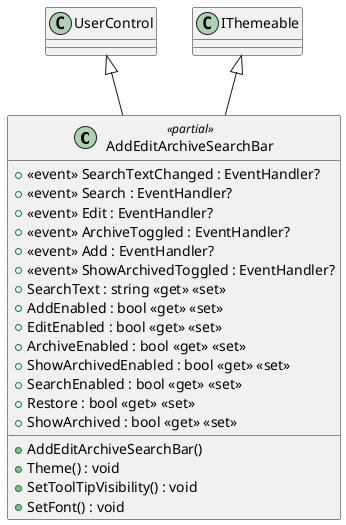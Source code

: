 @startuml
class AddEditArchiveSearchBar <<partial>> {
    +  <<event>> SearchTextChanged : EventHandler? 
    +  <<event>> Search : EventHandler? 
    +  <<event>> Edit : EventHandler? 
    +  <<event>> ArchiveToggled : EventHandler? 
    +  <<event>> Add : EventHandler? 
    +  <<event>> ShowArchivedToggled : EventHandler? 
    + AddEditArchiveSearchBar()
    + Theme() : void
    + SetToolTipVisibility() : void
    + SearchText : string <<get>> <<set>>
    + AddEnabled : bool <<get>> <<set>>
    + EditEnabled : bool <<get>> <<set>>
    + ArchiveEnabled : bool <<get>> <<set>>
    + ShowArchivedEnabled : bool <<get>> <<set>>
    + SearchEnabled : bool <<get>> <<set>>
    + Restore : bool <<get>> <<set>>
    + ShowArchived : bool <<get>> <<set>>
    + SetFont() : void
}
UserControl <|-- AddEditArchiveSearchBar
IThemeable <|-- AddEditArchiveSearchBar
@enduml

